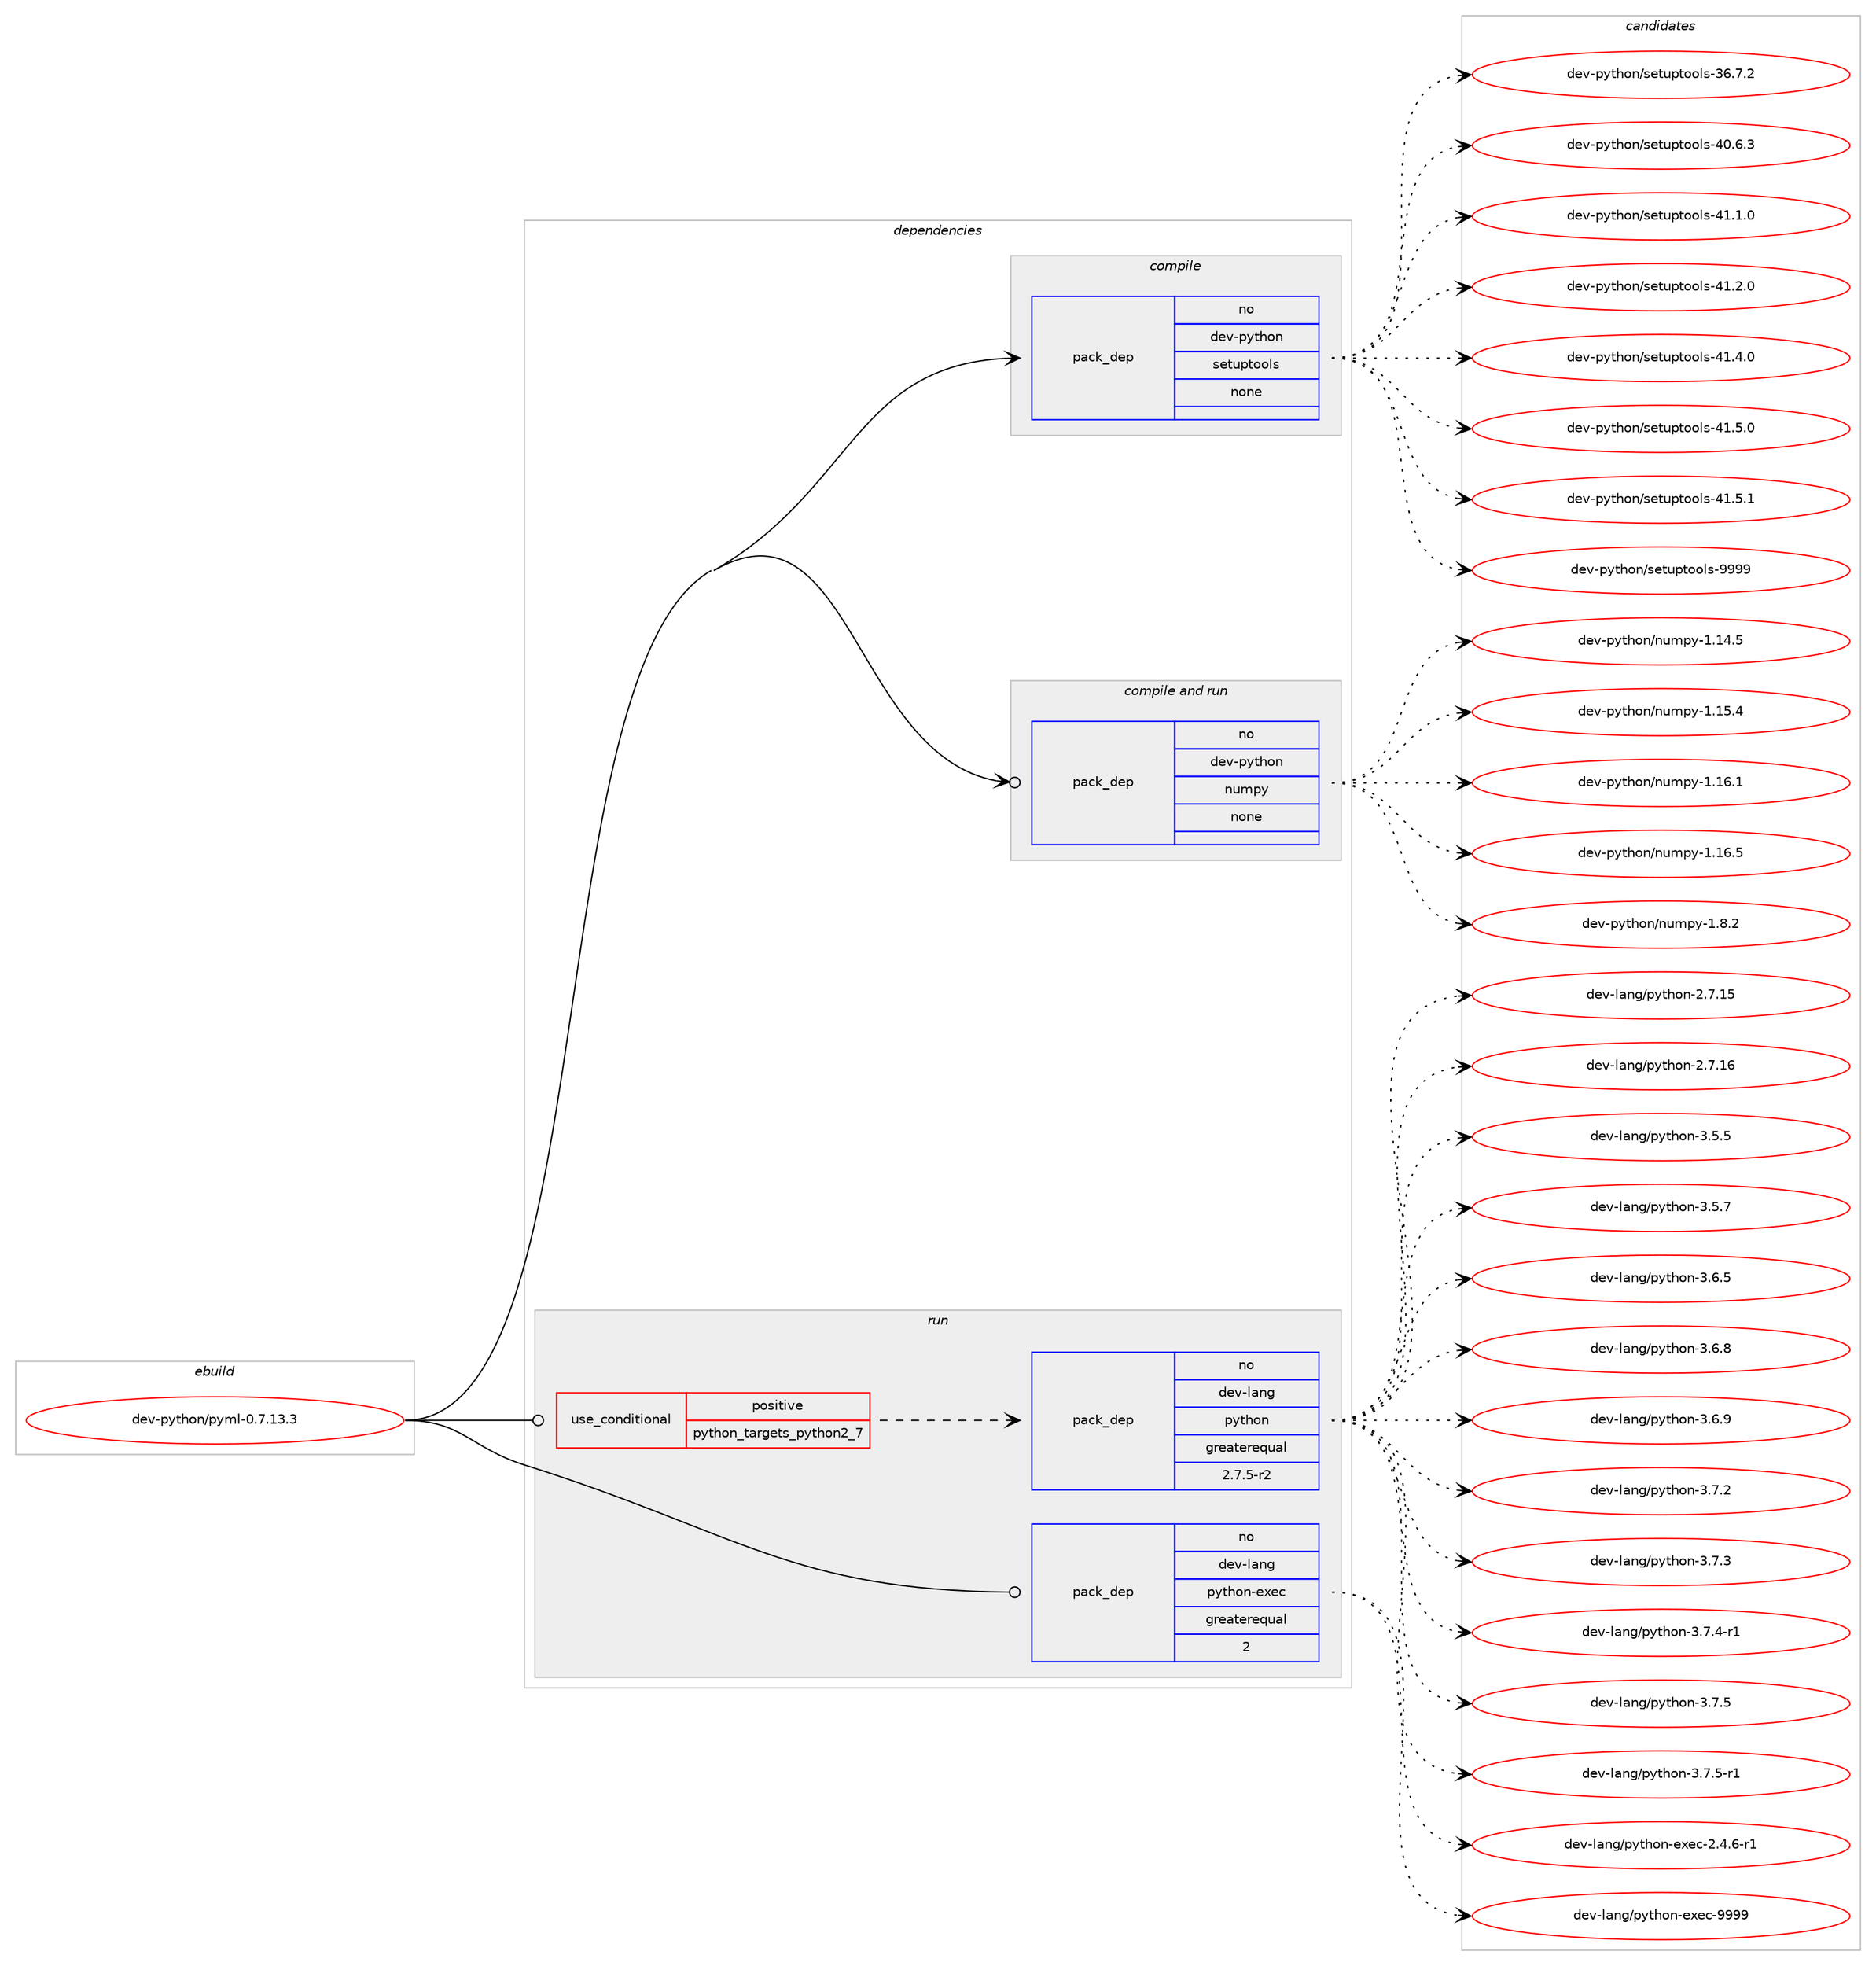 digraph prolog {

# *************
# Graph options
# *************

newrank=true;
concentrate=true;
compound=true;
graph [rankdir=LR,fontname=Helvetica,fontsize=10,ranksep=1.5];#, ranksep=2.5, nodesep=0.2];
edge  [arrowhead=vee];
node  [fontname=Helvetica,fontsize=10];

# **********
# The ebuild
# **********

subgraph cluster_leftcol {
color=gray;
rank=same;
label=<<i>ebuild</i>>;
id [label="dev-python/pyml-0.7.13.3", color=red, width=4, href="../dev-python/pyml-0.7.13.3.svg"];
}

# ****************
# The dependencies
# ****************

subgraph cluster_midcol {
color=gray;
label=<<i>dependencies</i>>;
subgraph cluster_compile {
fillcolor="#eeeeee";
style=filled;
label=<<i>compile</i>>;
subgraph pack468853 {
dependency626929 [label=<<TABLE BORDER="0" CELLBORDER="1" CELLSPACING="0" CELLPADDING="4" WIDTH="220"><TR><TD ROWSPAN="6" CELLPADDING="30">pack_dep</TD></TR><TR><TD WIDTH="110">no</TD></TR><TR><TD>dev-python</TD></TR><TR><TD>setuptools</TD></TR><TR><TD>none</TD></TR><TR><TD></TD></TR></TABLE>>, shape=none, color=blue];
}
id:e -> dependency626929:w [weight=20,style="solid",arrowhead="vee"];
}
subgraph cluster_compileandrun {
fillcolor="#eeeeee";
style=filled;
label=<<i>compile and run</i>>;
subgraph pack468854 {
dependency626930 [label=<<TABLE BORDER="0" CELLBORDER="1" CELLSPACING="0" CELLPADDING="4" WIDTH="220"><TR><TD ROWSPAN="6" CELLPADDING="30">pack_dep</TD></TR><TR><TD WIDTH="110">no</TD></TR><TR><TD>dev-python</TD></TR><TR><TD>numpy</TD></TR><TR><TD>none</TD></TR><TR><TD></TD></TR></TABLE>>, shape=none, color=blue];
}
id:e -> dependency626930:w [weight=20,style="solid",arrowhead="odotvee"];
}
subgraph cluster_run {
fillcolor="#eeeeee";
style=filled;
label=<<i>run</i>>;
subgraph cond146228 {
dependency626931 [label=<<TABLE BORDER="0" CELLBORDER="1" CELLSPACING="0" CELLPADDING="4"><TR><TD ROWSPAN="3" CELLPADDING="10">use_conditional</TD></TR><TR><TD>positive</TD></TR><TR><TD>python_targets_python2_7</TD></TR></TABLE>>, shape=none, color=red];
subgraph pack468855 {
dependency626932 [label=<<TABLE BORDER="0" CELLBORDER="1" CELLSPACING="0" CELLPADDING="4" WIDTH="220"><TR><TD ROWSPAN="6" CELLPADDING="30">pack_dep</TD></TR><TR><TD WIDTH="110">no</TD></TR><TR><TD>dev-lang</TD></TR><TR><TD>python</TD></TR><TR><TD>greaterequal</TD></TR><TR><TD>2.7.5-r2</TD></TR></TABLE>>, shape=none, color=blue];
}
dependency626931:e -> dependency626932:w [weight=20,style="dashed",arrowhead="vee"];
}
id:e -> dependency626931:w [weight=20,style="solid",arrowhead="odot"];
subgraph pack468856 {
dependency626933 [label=<<TABLE BORDER="0" CELLBORDER="1" CELLSPACING="0" CELLPADDING="4" WIDTH="220"><TR><TD ROWSPAN="6" CELLPADDING="30">pack_dep</TD></TR><TR><TD WIDTH="110">no</TD></TR><TR><TD>dev-lang</TD></TR><TR><TD>python-exec</TD></TR><TR><TD>greaterequal</TD></TR><TR><TD>2</TD></TR></TABLE>>, shape=none, color=blue];
}
id:e -> dependency626933:w [weight=20,style="solid",arrowhead="odot"];
}
}

# **************
# The candidates
# **************

subgraph cluster_choices {
rank=same;
color=gray;
label=<<i>candidates</i>>;

subgraph choice468853 {
color=black;
nodesep=1;
choice100101118451121211161041111104711510111611711211611111110811545515446554650 [label="dev-python/setuptools-36.7.2", color=red, width=4,href="../dev-python/setuptools-36.7.2.svg"];
choice100101118451121211161041111104711510111611711211611111110811545524846544651 [label="dev-python/setuptools-40.6.3", color=red, width=4,href="../dev-python/setuptools-40.6.3.svg"];
choice100101118451121211161041111104711510111611711211611111110811545524946494648 [label="dev-python/setuptools-41.1.0", color=red, width=4,href="../dev-python/setuptools-41.1.0.svg"];
choice100101118451121211161041111104711510111611711211611111110811545524946504648 [label="dev-python/setuptools-41.2.0", color=red, width=4,href="../dev-python/setuptools-41.2.0.svg"];
choice100101118451121211161041111104711510111611711211611111110811545524946524648 [label="dev-python/setuptools-41.4.0", color=red, width=4,href="../dev-python/setuptools-41.4.0.svg"];
choice100101118451121211161041111104711510111611711211611111110811545524946534648 [label="dev-python/setuptools-41.5.0", color=red, width=4,href="../dev-python/setuptools-41.5.0.svg"];
choice100101118451121211161041111104711510111611711211611111110811545524946534649 [label="dev-python/setuptools-41.5.1", color=red, width=4,href="../dev-python/setuptools-41.5.1.svg"];
choice10010111845112121116104111110471151011161171121161111111081154557575757 [label="dev-python/setuptools-9999", color=red, width=4,href="../dev-python/setuptools-9999.svg"];
dependency626929:e -> choice100101118451121211161041111104711510111611711211611111110811545515446554650:w [style=dotted,weight="100"];
dependency626929:e -> choice100101118451121211161041111104711510111611711211611111110811545524846544651:w [style=dotted,weight="100"];
dependency626929:e -> choice100101118451121211161041111104711510111611711211611111110811545524946494648:w [style=dotted,weight="100"];
dependency626929:e -> choice100101118451121211161041111104711510111611711211611111110811545524946504648:w [style=dotted,weight="100"];
dependency626929:e -> choice100101118451121211161041111104711510111611711211611111110811545524946524648:w [style=dotted,weight="100"];
dependency626929:e -> choice100101118451121211161041111104711510111611711211611111110811545524946534648:w [style=dotted,weight="100"];
dependency626929:e -> choice100101118451121211161041111104711510111611711211611111110811545524946534649:w [style=dotted,weight="100"];
dependency626929:e -> choice10010111845112121116104111110471151011161171121161111111081154557575757:w [style=dotted,weight="100"];
}
subgraph choice468854 {
color=black;
nodesep=1;
choice100101118451121211161041111104711011710911212145494649524653 [label="dev-python/numpy-1.14.5", color=red, width=4,href="../dev-python/numpy-1.14.5.svg"];
choice100101118451121211161041111104711011710911212145494649534652 [label="dev-python/numpy-1.15.4", color=red, width=4,href="../dev-python/numpy-1.15.4.svg"];
choice100101118451121211161041111104711011710911212145494649544649 [label="dev-python/numpy-1.16.1", color=red, width=4,href="../dev-python/numpy-1.16.1.svg"];
choice100101118451121211161041111104711011710911212145494649544653 [label="dev-python/numpy-1.16.5", color=red, width=4,href="../dev-python/numpy-1.16.5.svg"];
choice1001011184511212111610411111047110117109112121454946564650 [label="dev-python/numpy-1.8.2", color=red, width=4,href="../dev-python/numpy-1.8.2.svg"];
dependency626930:e -> choice100101118451121211161041111104711011710911212145494649524653:w [style=dotted,weight="100"];
dependency626930:e -> choice100101118451121211161041111104711011710911212145494649534652:w [style=dotted,weight="100"];
dependency626930:e -> choice100101118451121211161041111104711011710911212145494649544649:w [style=dotted,weight="100"];
dependency626930:e -> choice100101118451121211161041111104711011710911212145494649544653:w [style=dotted,weight="100"];
dependency626930:e -> choice1001011184511212111610411111047110117109112121454946564650:w [style=dotted,weight="100"];
}
subgraph choice468855 {
color=black;
nodesep=1;
choice10010111845108971101034711212111610411111045504655464953 [label="dev-lang/python-2.7.15", color=red, width=4,href="../dev-lang/python-2.7.15.svg"];
choice10010111845108971101034711212111610411111045504655464954 [label="dev-lang/python-2.7.16", color=red, width=4,href="../dev-lang/python-2.7.16.svg"];
choice100101118451089711010347112121116104111110455146534653 [label="dev-lang/python-3.5.5", color=red, width=4,href="../dev-lang/python-3.5.5.svg"];
choice100101118451089711010347112121116104111110455146534655 [label="dev-lang/python-3.5.7", color=red, width=4,href="../dev-lang/python-3.5.7.svg"];
choice100101118451089711010347112121116104111110455146544653 [label="dev-lang/python-3.6.5", color=red, width=4,href="../dev-lang/python-3.6.5.svg"];
choice100101118451089711010347112121116104111110455146544656 [label="dev-lang/python-3.6.8", color=red, width=4,href="../dev-lang/python-3.6.8.svg"];
choice100101118451089711010347112121116104111110455146544657 [label="dev-lang/python-3.6.9", color=red, width=4,href="../dev-lang/python-3.6.9.svg"];
choice100101118451089711010347112121116104111110455146554650 [label="dev-lang/python-3.7.2", color=red, width=4,href="../dev-lang/python-3.7.2.svg"];
choice100101118451089711010347112121116104111110455146554651 [label="dev-lang/python-3.7.3", color=red, width=4,href="../dev-lang/python-3.7.3.svg"];
choice1001011184510897110103471121211161041111104551465546524511449 [label="dev-lang/python-3.7.4-r1", color=red, width=4,href="../dev-lang/python-3.7.4-r1.svg"];
choice100101118451089711010347112121116104111110455146554653 [label="dev-lang/python-3.7.5", color=red, width=4,href="../dev-lang/python-3.7.5.svg"];
choice1001011184510897110103471121211161041111104551465546534511449 [label="dev-lang/python-3.7.5-r1", color=red, width=4,href="../dev-lang/python-3.7.5-r1.svg"];
dependency626932:e -> choice10010111845108971101034711212111610411111045504655464953:w [style=dotted,weight="100"];
dependency626932:e -> choice10010111845108971101034711212111610411111045504655464954:w [style=dotted,weight="100"];
dependency626932:e -> choice100101118451089711010347112121116104111110455146534653:w [style=dotted,weight="100"];
dependency626932:e -> choice100101118451089711010347112121116104111110455146534655:w [style=dotted,weight="100"];
dependency626932:e -> choice100101118451089711010347112121116104111110455146544653:w [style=dotted,weight="100"];
dependency626932:e -> choice100101118451089711010347112121116104111110455146544656:w [style=dotted,weight="100"];
dependency626932:e -> choice100101118451089711010347112121116104111110455146544657:w [style=dotted,weight="100"];
dependency626932:e -> choice100101118451089711010347112121116104111110455146554650:w [style=dotted,weight="100"];
dependency626932:e -> choice100101118451089711010347112121116104111110455146554651:w [style=dotted,weight="100"];
dependency626932:e -> choice1001011184510897110103471121211161041111104551465546524511449:w [style=dotted,weight="100"];
dependency626932:e -> choice100101118451089711010347112121116104111110455146554653:w [style=dotted,weight="100"];
dependency626932:e -> choice1001011184510897110103471121211161041111104551465546534511449:w [style=dotted,weight="100"];
}
subgraph choice468856 {
color=black;
nodesep=1;
choice10010111845108971101034711212111610411111045101120101994550465246544511449 [label="dev-lang/python-exec-2.4.6-r1", color=red, width=4,href="../dev-lang/python-exec-2.4.6-r1.svg"];
choice10010111845108971101034711212111610411111045101120101994557575757 [label="dev-lang/python-exec-9999", color=red, width=4,href="../dev-lang/python-exec-9999.svg"];
dependency626933:e -> choice10010111845108971101034711212111610411111045101120101994550465246544511449:w [style=dotted,weight="100"];
dependency626933:e -> choice10010111845108971101034711212111610411111045101120101994557575757:w [style=dotted,weight="100"];
}
}

}
